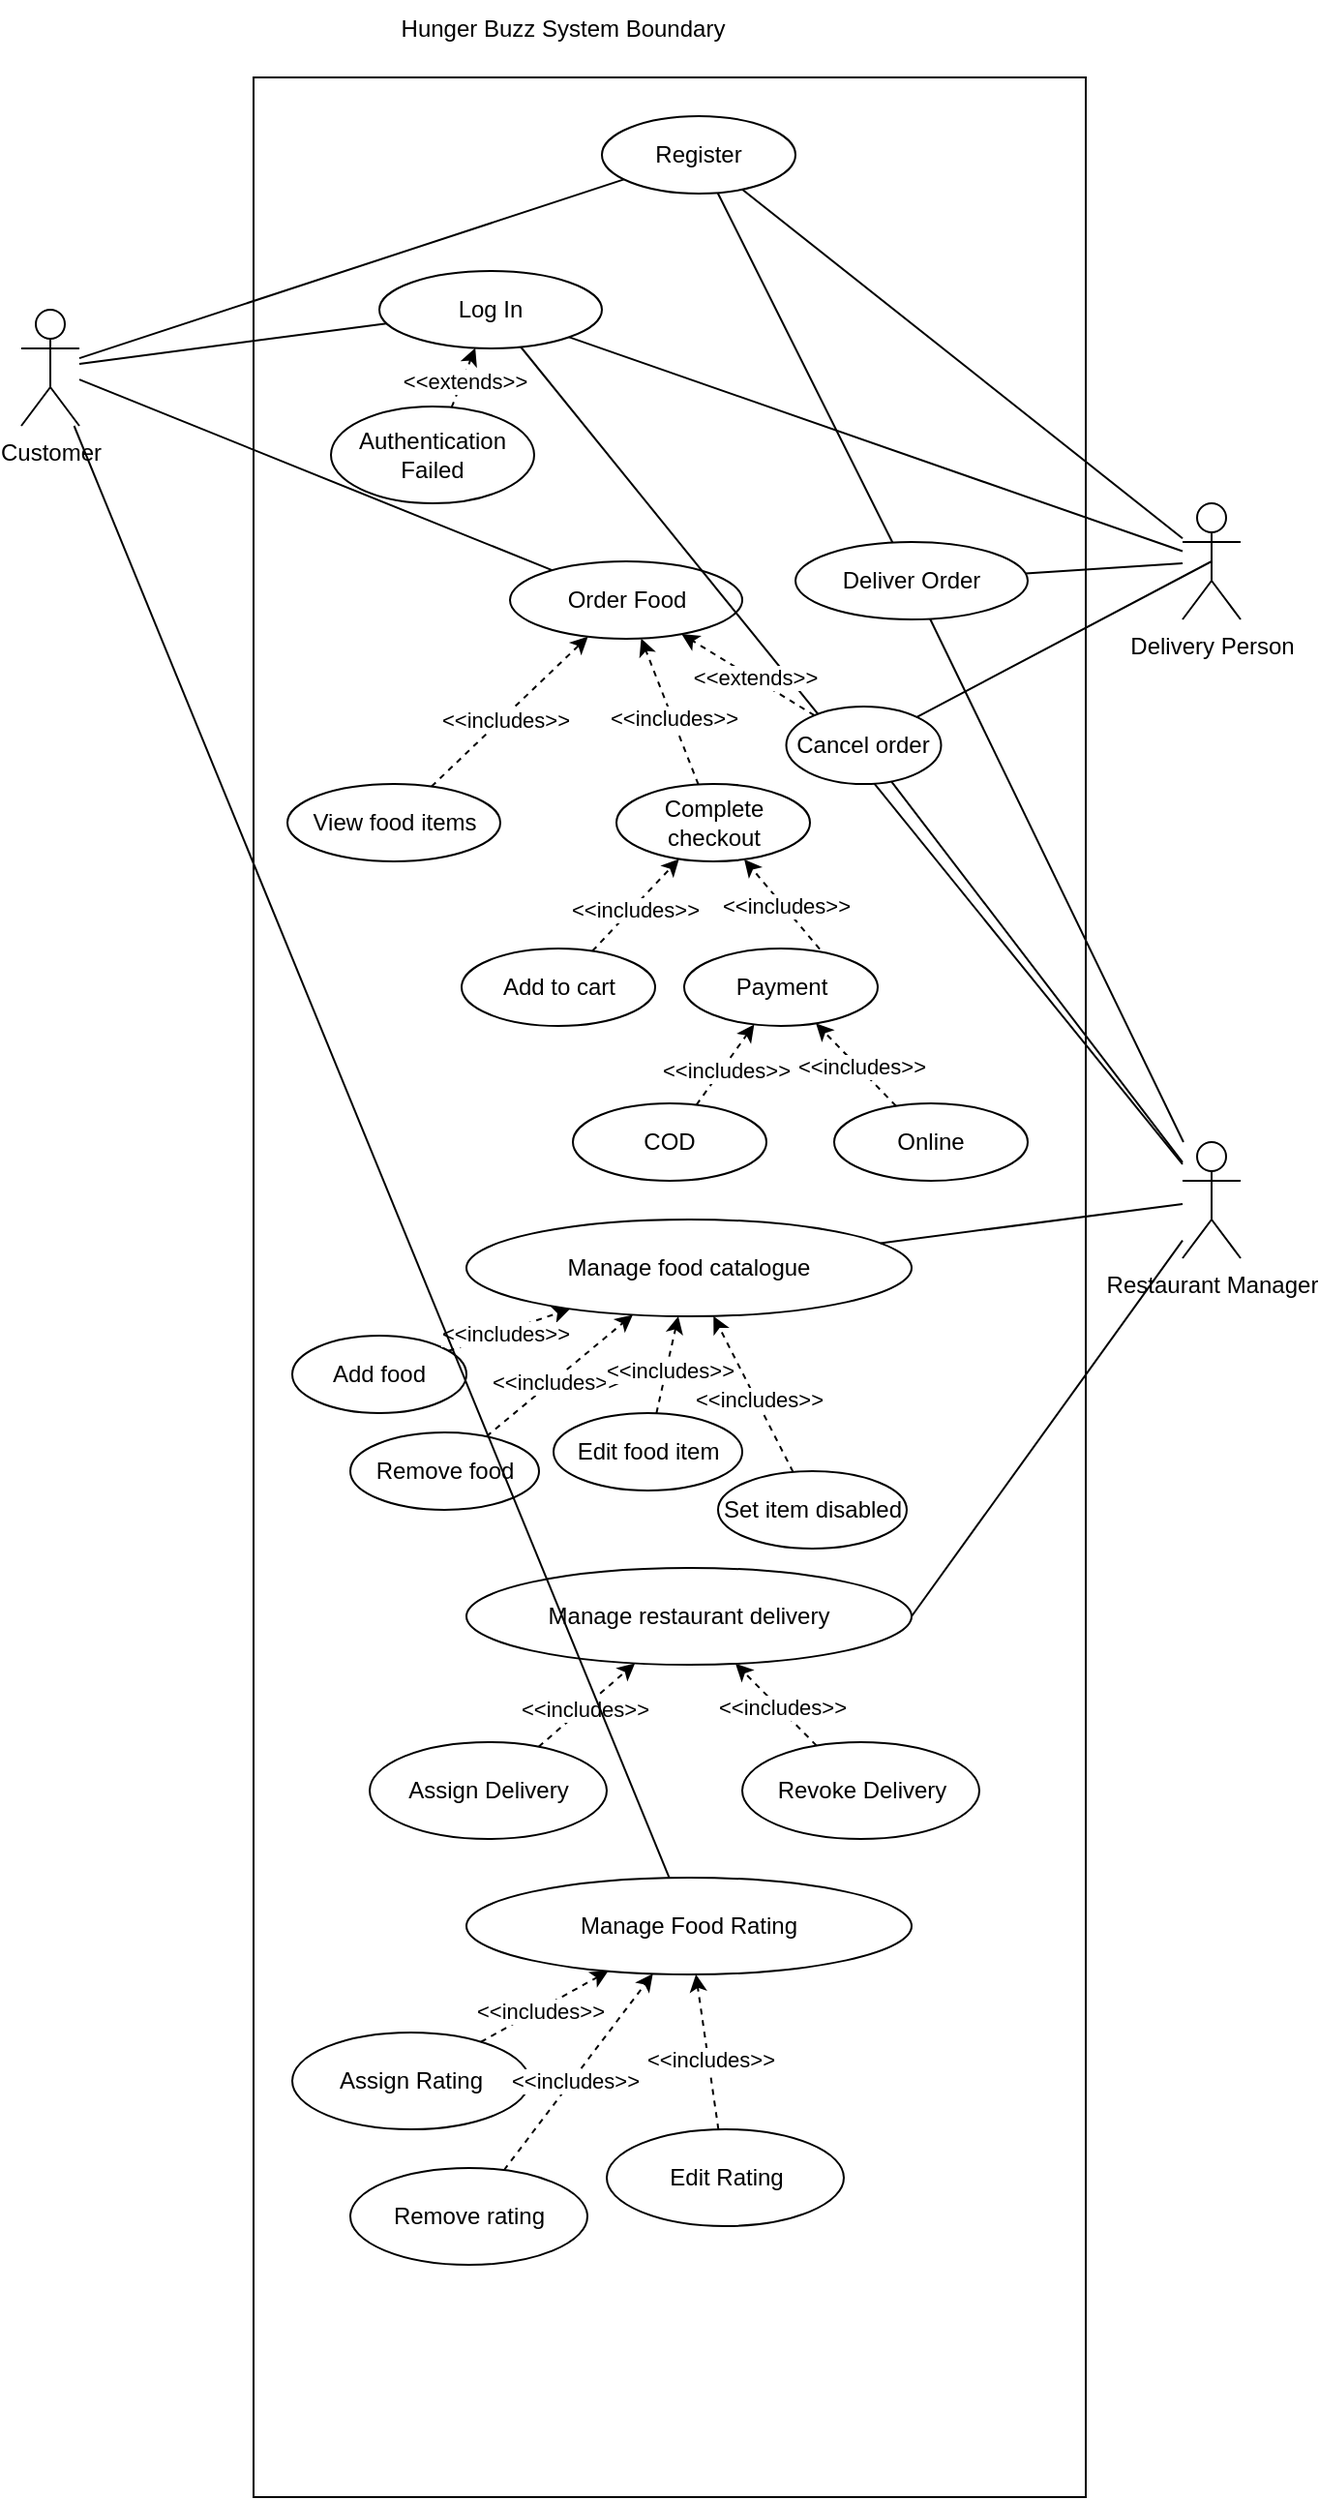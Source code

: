 <mxfile version="16.0.0" type="github">
  <diagram id="gfJE54MbZCFaA7mXv1D1" name="Page-1">
    <mxGraphModel dx="1038" dy="536" grid="1" gridSize="10" guides="1" tooltips="1" connect="1" arrows="1" fold="1" page="1" pageScale="1" pageWidth="850" pageHeight="1300" math="0" shadow="0">
      <root>
        <mxCell id="0" />
        <mxCell id="1" parent="0" />
        <mxCell id="oRzz4xYUQFuAO7DvcpDw-1" value="" style="rounded=0;whiteSpace=wrap;html=1;" parent="1" vertex="1">
          <mxGeometry x="200" y="40" width="430" height="1250" as="geometry" />
        </mxCell>
        <mxCell id="oRzz4xYUQFuAO7DvcpDw-2" value="Hunger Buzz System Boundary" style="text;html=1;strokeColor=none;fillColor=none;align=center;verticalAlign=middle;whiteSpace=wrap;rounded=0;" parent="1" vertex="1">
          <mxGeometry x="220" width="280" height="30" as="geometry" />
        </mxCell>
        <mxCell id="oRzz4xYUQFuAO7DvcpDw-3" value="Customer" style="shape=umlActor;verticalLabelPosition=bottom;verticalAlign=top;html=1;outlineConnect=0;" parent="1" vertex="1">
          <mxGeometry x="80" y="160" width="30" height="60" as="geometry" />
        </mxCell>
        <mxCell id="oRzz4xYUQFuAO7DvcpDw-4" value="Restaurant Manager" style="shape=umlActor;verticalLabelPosition=bottom;verticalAlign=top;html=1;outlineConnect=0;" parent="1" vertex="1">
          <mxGeometry x="680" y="590" width="30" height="60" as="geometry" />
        </mxCell>
        <mxCell id="oRzz4xYUQFuAO7DvcpDw-6" value="Log In" style="ellipse;whiteSpace=wrap;html=1;" parent="1" vertex="1">
          <mxGeometry x="265" y="140" width="115" height="40" as="geometry" />
        </mxCell>
        <mxCell id="oRzz4xYUQFuAO7DvcpDw-9" value="Delivery Person" style="shape=umlActor;verticalLabelPosition=bottom;verticalAlign=top;html=1;outlineConnect=0;" parent="1" vertex="1">
          <mxGeometry x="680" y="260" width="30" height="60" as="geometry" />
        </mxCell>
        <mxCell id="oRzz4xYUQFuAO7DvcpDw-11" value="" style="endArrow=classic;html=1;rounded=0;dashed=1;" parent="1" source="oRzz4xYUQFuAO7DvcpDw-12" target="oRzz4xYUQFuAO7DvcpDw-6" edge="1">
          <mxGeometry width="50" height="50" relative="1" as="geometry">
            <mxPoint x="560" y="280" as="sourcePoint" />
            <mxPoint x="610" y="230" as="targetPoint" />
          </mxGeometry>
        </mxCell>
        <mxCell id="oRzz4xYUQFuAO7DvcpDw-13" value="&amp;lt;&amp;lt;extends&amp;gt;&amp;gt;" style="edgeLabel;html=1;align=center;verticalAlign=middle;resizable=0;points=[];" parent="oRzz4xYUQFuAO7DvcpDw-11" vertex="1" connectable="0">
          <mxGeometry x="-0.081" y="-1" relative="1" as="geometry">
            <mxPoint as="offset" />
          </mxGeometry>
        </mxCell>
        <mxCell id="oRzz4xYUQFuAO7DvcpDw-12" value="Authentication Failed" style="ellipse;whiteSpace=wrap;html=1;" parent="1" vertex="1">
          <mxGeometry x="240" y="210" width="105" height="50" as="geometry" />
        </mxCell>
        <mxCell id="oRzz4xYUQFuAO7DvcpDw-14" value="Order Food" style="ellipse;whiteSpace=wrap;html=1;" parent="1" vertex="1">
          <mxGeometry x="332.5" y="290" width="120" height="40" as="geometry" />
        </mxCell>
        <mxCell id="oRzz4xYUQFuAO7DvcpDw-15" value="View food items" style="ellipse;whiteSpace=wrap;html=1;" parent="1" vertex="1">
          <mxGeometry x="217.5" y="405" width="110" height="40" as="geometry" />
        </mxCell>
        <mxCell id="oRzz4xYUQFuAO7DvcpDw-16" value="Complete checkout" style="ellipse;whiteSpace=wrap;html=1;" parent="1" vertex="1">
          <mxGeometry x="387.5" y="405" width="100" height="40" as="geometry" />
        </mxCell>
        <mxCell id="oRzz4xYUQFuAO7DvcpDw-18" value="" style="endArrow=classic;html=1;rounded=0;dashed=1;" parent="1" source="oRzz4xYUQFuAO7DvcpDw-15" target="oRzz4xYUQFuAO7DvcpDw-14" edge="1">
          <mxGeometry width="50" height="50" relative="1" as="geometry">
            <mxPoint x="424.026" y="231.599" as="sourcePoint" />
            <mxPoint x="390.726" y="189.724" as="targetPoint" />
          </mxGeometry>
        </mxCell>
        <mxCell id="oRzz4xYUQFuAO7DvcpDw-19" value="&amp;lt;&amp;lt;includes&amp;gt;&amp;gt;" style="edgeLabel;html=1;align=center;verticalAlign=middle;resizable=0;points=[];" parent="oRzz4xYUQFuAO7DvcpDw-18" vertex="1" connectable="0">
          <mxGeometry x="-0.081" y="-1" relative="1" as="geometry">
            <mxPoint as="offset" />
          </mxGeometry>
        </mxCell>
        <mxCell id="oRzz4xYUQFuAO7DvcpDw-20" value="" style="endArrow=classic;html=1;rounded=0;dashed=1;" parent="1" source="oRzz4xYUQFuAO7DvcpDw-16" target="oRzz4xYUQFuAO7DvcpDw-14" edge="1">
          <mxGeometry width="50" height="50" relative="1" as="geometry">
            <mxPoint x="300.185" y="310.089" as="sourcePoint" />
            <mxPoint x="309.678" y="274.921" as="targetPoint" />
          </mxGeometry>
        </mxCell>
        <mxCell id="oRzz4xYUQFuAO7DvcpDw-21" value="&amp;lt;&amp;lt;includes&amp;gt;&amp;gt;" style="edgeLabel;html=1;align=center;verticalAlign=middle;resizable=0;points=[];" parent="oRzz4xYUQFuAO7DvcpDw-20" vertex="1" connectable="0">
          <mxGeometry x="-0.081" y="-1" relative="1" as="geometry">
            <mxPoint as="offset" />
          </mxGeometry>
        </mxCell>
        <mxCell id="oRzz4xYUQFuAO7DvcpDw-22" value="" style="endArrow=none;html=1;rounded=0;" parent="1" source="oRzz4xYUQFuAO7DvcpDw-3" target="oRzz4xYUQFuAO7DvcpDw-6" edge="1">
          <mxGeometry width="50" height="50" relative="1" as="geometry">
            <mxPoint x="480" y="390" as="sourcePoint" />
            <mxPoint x="530" y="340" as="targetPoint" />
          </mxGeometry>
        </mxCell>
        <mxCell id="oRzz4xYUQFuAO7DvcpDw-23" value="" style="endArrow=none;html=1;rounded=0;" parent="1" source="oRzz4xYUQFuAO7DvcpDw-4" target="oRzz4xYUQFuAO7DvcpDw-6" edge="1">
          <mxGeometry width="50" height="50" relative="1" as="geometry">
            <mxPoint x="480" y="390" as="sourcePoint" />
            <mxPoint x="530" y="340" as="targetPoint" />
          </mxGeometry>
        </mxCell>
        <mxCell id="oRzz4xYUQFuAO7DvcpDw-24" value="" style="endArrow=none;html=1;rounded=0;" parent="1" source="oRzz4xYUQFuAO7DvcpDw-9" target="oRzz4xYUQFuAO7DvcpDw-6" edge="1">
          <mxGeometry width="50" height="50" relative="1" as="geometry">
            <mxPoint x="480" y="390" as="sourcePoint" />
            <mxPoint x="530" y="340" as="targetPoint" />
          </mxGeometry>
        </mxCell>
        <mxCell id="oRzz4xYUQFuAO7DvcpDw-25" value="" style="endArrow=none;html=1;rounded=0;" parent="1" source="oRzz4xYUQFuAO7DvcpDw-3" target="oRzz4xYUQFuAO7DvcpDw-14" edge="1">
          <mxGeometry width="50" height="50" relative="1" as="geometry">
            <mxPoint x="480" y="390" as="sourcePoint" />
            <mxPoint x="530" y="340" as="targetPoint" />
          </mxGeometry>
        </mxCell>
        <mxCell id="oRzz4xYUQFuAO7DvcpDw-26" value="Add to cart" style="ellipse;whiteSpace=wrap;html=1;" parent="1" vertex="1">
          <mxGeometry x="307.5" y="490" width="100" height="40" as="geometry" />
        </mxCell>
        <mxCell id="oRzz4xYUQFuAO7DvcpDw-27" value="Payment" style="ellipse;whiteSpace=wrap;html=1;" parent="1" vertex="1">
          <mxGeometry x="422.5" y="490" width="100" height="40" as="geometry" />
        </mxCell>
        <mxCell id="oRzz4xYUQFuAO7DvcpDw-28" value="" style="endArrow=classic;html=1;rounded=0;dashed=1;" parent="1" source="oRzz4xYUQFuAO7DvcpDw-26" target="oRzz4xYUQFuAO7DvcpDw-16" edge="1">
          <mxGeometry width="50" height="50" relative="1" as="geometry">
            <mxPoint x="437.282" y="396.298" as="sourcePoint" />
            <mxPoint x="392.852" y="349.094" as="targetPoint" />
          </mxGeometry>
        </mxCell>
        <mxCell id="oRzz4xYUQFuAO7DvcpDw-29" value="&amp;lt;&amp;lt;includes&amp;gt;&amp;gt;" style="edgeLabel;html=1;align=center;verticalAlign=middle;resizable=0;points=[];" parent="oRzz4xYUQFuAO7DvcpDw-28" vertex="1" connectable="0">
          <mxGeometry x="-0.081" y="-1" relative="1" as="geometry">
            <mxPoint as="offset" />
          </mxGeometry>
        </mxCell>
        <mxCell id="oRzz4xYUQFuAO7DvcpDw-30" value="" style="endArrow=classic;html=1;rounded=0;dashed=1;exitX=0.7;exitY=0.007;exitDx=0;exitDy=0;exitPerimeter=0;" parent="1" source="oRzz4xYUQFuAO7DvcpDw-27" target="oRzz4xYUQFuAO7DvcpDw-16" edge="1">
          <mxGeometry width="50" height="50" relative="1" as="geometry">
            <mxPoint x="392.556" y="481.273" as="sourcePoint" />
            <mxPoint x="437.486" y="433.733" as="targetPoint" />
          </mxGeometry>
        </mxCell>
        <mxCell id="oRzz4xYUQFuAO7DvcpDw-31" value="&amp;lt;&amp;lt;includes&amp;gt;&amp;gt;" style="edgeLabel;html=1;align=center;verticalAlign=middle;resizable=0;points=[];" parent="oRzz4xYUQFuAO7DvcpDw-30" vertex="1" connectable="0">
          <mxGeometry x="-0.081" y="-1" relative="1" as="geometry">
            <mxPoint as="offset" />
          </mxGeometry>
        </mxCell>
        <mxCell id="oRzz4xYUQFuAO7DvcpDw-32" value="Cancel order" style="ellipse;whiteSpace=wrap;html=1;" parent="1" vertex="1">
          <mxGeometry x="475.25" y="365" width="80" height="40" as="geometry" />
        </mxCell>
        <mxCell id="oRzz4xYUQFuAO7DvcpDw-33" value="" style="endArrow=classic;html=1;rounded=0;dashed=1;" parent="1" source="oRzz4xYUQFuAO7DvcpDw-32" target="oRzz4xYUQFuAO7DvcpDw-14" edge="1">
          <mxGeometry width="50" height="50" relative="1" as="geometry">
            <mxPoint x="329.823" y="231.4" as="sourcePoint" />
            <mxPoint x="360.536" y="189.767" as="targetPoint" />
          </mxGeometry>
        </mxCell>
        <mxCell id="oRzz4xYUQFuAO7DvcpDw-34" value="&amp;lt;&amp;lt;extends&amp;gt;&amp;gt;" style="edgeLabel;html=1;align=center;verticalAlign=middle;resizable=0;points=[];" parent="oRzz4xYUQFuAO7DvcpDw-33" vertex="1" connectable="0">
          <mxGeometry x="-0.081" y="-1" relative="1" as="geometry">
            <mxPoint as="offset" />
          </mxGeometry>
        </mxCell>
        <mxCell id="oRzz4xYUQFuAO7DvcpDw-35" value="" style="endArrow=none;html=1;rounded=0;entryX=0.5;entryY=0.5;entryDx=0;entryDy=0;entryPerimeter=0;" parent="1" source="oRzz4xYUQFuAO7DvcpDw-32" target="oRzz4xYUQFuAO7DvcpDw-9" edge="1">
          <mxGeometry width="50" height="50" relative="1" as="geometry">
            <mxPoint x="480" y="390" as="sourcePoint" />
            <mxPoint x="530" y="340" as="targetPoint" />
          </mxGeometry>
        </mxCell>
        <mxCell id="oRzz4xYUQFuAO7DvcpDw-36" value="" style="endArrow=none;html=1;rounded=0;" parent="1" source="oRzz4xYUQFuAO7DvcpDw-32" target="oRzz4xYUQFuAO7DvcpDw-4" edge="1">
          <mxGeometry width="50" height="50" relative="1" as="geometry">
            <mxPoint x="480" y="390" as="sourcePoint" />
            <mxPoint x="530" y="340" as="targetPoint" />
          </mxGeometry>
        </mxCell>
        <mxCell id="oRzz4xYUQFuAO7DvcpDw-37" value="Manage food catalogue" style="ellipse;whiteSpace=wrap;html=1;" parent="1" vertex="1">
          <mxGeometry x="310" y="630" width="230" height="50" as="geometry" />
        </mxCell>
        <mxCell id="oRzz4xYUQFuAO7DvcpDw-38" value="Manage restaurant delivery" style="ellipse;whiteSpace=wrap;html=1;" parent="1" vertex="1">
          <mxGeometry x="310" y="810" width="230" height="50" as="geometry" />
        </mxCell>
        <mxCell id="oRzz4xYUQFuAO7DvcpDw-39" value="Add food" style="ellipse;whiteSpace=wrap;html=1;" parent="1" vertex="1">
          <mxGeometry x="220" y="690" width="90" height="40" as="geometry" />
        </mxCell>
        <mxCell id="oRzz4xYUQFuAO7DvcpDw-40" value="Remove food" style="ellipse;whiteSpace=wrap;html=1;" parent="1" vertex="1">
          <mxGeometry x="250" y="740" width="97.5" height="40" as="geometry" />
        </mxCell>
        <mxCell id="oRzz4xYUQFuAO7DvcpDw-41" value="Edit food item" style="ellipse;whiteSpace=wrap;html=1;" parent="1" vertex="1">
          <mxGeometry x="355" y="730" width="97.5" height="40" as="geometry" />
        </mxCell>
        <mxCell id="oRzz4xYUQFuAO7DvcpDw-42" value="Set item disabled" style="ellipse;whiteSpace=wrap;html=1;" parent="1" vertex="1">
          <mxGeometry x="440" y="760" width="97.5" height="40" as="geometry" />
        </mxCell>
        <mxCell id="oRzz4xYUQFuAO7DvcpDw-43" value="" style="endArrow=classic;html=1;rounded=0;dashed=1;" parent="1" source="oRzz4xYUQFuAO7DvcpDw-39" target="oRzz4xYUQFuAO7DvcpDw-37" edge="1">
          <mxGeometry width="50" height="50" relative="1" as="geometry">
            <mxPoint x="385.056" y="501.273" as="sourcePoint" />
            <mxPoint x="429.852" y="453.713" as="targetPoint" />
          </mxGeometry>
        </mxCell>
        <mxCell id="oRzz4xYUQFuAO7DvcpDw-44" value="&amp;lt;&amp;lt;includes&amp;gt;&amp;gt;" style="edgeLabel;html=1;align=center;verticalAlign=middle;resizable=0;points=[];" parent="oRzz4xYUQFuAO7DvcpDw-43" vertex="1" connectable="0">
          <mxGeometry x="-0.081" y="-1" relative="1" as="geometry">
            <mxPoint as="offset" />
          </mxGeometry>
        </mxCell>
        <mxCell id="oRzz4xYUQFuAO7DvcpDw-45" value="" style="endArrow=classic;html=1;rounded=0;dashed=1;" parent="1" source="oRzz4xYUQFuAO7DvcpDw-40" target="oRzz4xYUQFuAO7DvcpDw-37" edge="1">
          <mxGeometry width="50" height="50" relative="1" as="geometry">
            <mxPoint x="293.074" y="684.369" as="sourcePoint" />
            <mxPoint x="393.183" y="628.289" as="targetPoint" />
          </mxGeometry>
        </mxCell>
        <mxCell id="oRzz4xYUQFuAO7DvcpDw-46" value="&amp;lt;&amp;lt;includes&amp;gt;&amp;gt;" style="edgeLabel;html=1;align=center;verticalAlign=middle;resizable=0;points=[];" parent="oRzz4xYUQFuAO7DvcpDw-45" vertex="1" connectable="0">
          <mxGeometry x="-0.081" y="-1" relative="1" as="geometry">
            <mxPoint as="offset" />
          </mxGeometry>
        </mxCell>
        <mxCell id="oRzz4xYUQFuAO7DvcpDw-47" value="" style="endArrow=classic;html=1;rounded=0;dashed=1;" parent="1" source="oRzz4xYUQFuAO7DvcpDw-41" target="oRzz4xYUQFuAO7DvcpDw-37" edge="1">
          <mxGeometry width="50" height="50" relative="1" as="geometry">
            <mxPoint x="380.109" y="680.825" as="sourcePoint" />
            <mxPoint x="417.153" y="629.697" as="targetPoint" />
          </mxGeometry>
        </mxCell>
        <mxCell id="oRzz4xYUQFuAO7DvcpDw-48" value="&amp;lt;&amp;lt;includes&amp;gt;&amp;gt;" style="edgeLabel;html=1;align=center;verticalAlign=middle;resizable=0;points=[];" parent="oRzz4xYUQFuAO7DvcpDw-47" vertex="1" connectable="0">
          <mxGeometry x="-0.081" y="-1" relative="1" as="geometry">
            <mxPoint as="offset" />
          </mxGeometry>
        </mxCell>
        <mxCell id="oRzz4xYUQFuAO7DvcpDw-49" value="" style="endArrow=classic;html=1;rounded=0;dashed=1;" parent="1" source="oRzz4xYUQFuAO7DvcpDw-42" target="oRzz4xYUQFuAO7DvcpDw-37" edge="1">
          <mxGeometry width="50" height="50" relative="1" as="geometry">
            <mxPoint x="465.741" y="680.272" as="sourcePoint" />
            <mxPoint x="445.179" y="629.902" as="targetPoint" />
          </mxGeometry>
        </mxCell>
        <mxCell id="oRzz4xYUQFuAO7DvcpDw-50" value="&amp;lt;&amp;lt;includes&amp;gt;&amp;gt;" style="edgeLabel;html=1;align=center;verticalAlign=middle;resizable=0;points=[];" parent="oRzz4xYUQFuAO7DvcpDw-49" vertex="1" connectable="0">
          <mxGeometry x="-0.081" y="-1" relative="1" as="geometry">
            <mxPoint as="offset" />
          </mxGeometry>
        </mxCell>
        <mxCell id="oRzz4xYUQFuAO7DvcpDw-51" value="Assign Delivery" style="ellipse;whiteSpace=wrap;html=1;" parent="1" vertex="1">
          <mxGeometry x="260" y="900" width="122.5" height="50" as="geometry" />
        </mxCell>
        <mxCell id="oRzz4xYUQFuAO7DvcpDw-52" value="Revoke Delivery" style="ellipse;whiteSpace=wrap;html=1;" parent="1" vertex="1">
          <mxGeometry x="452.5" y="900" width="122.5" height="50" as="geometry" />
        </mxCell>
        <mxCell id="oRzz4xYUQFuAO7DvcpDw-54" value="Manage Food Rating" style="ellipse;whiteSpace=wrap;html=1;" parent="1" vertex="1">
          <mxGeometry x="310" y="970" width="230" height="50" as="geometry" />
        </mxCell>
        <mxCell id="oRzz4xYUQFuAO7DvcpDw-55" value="" style="endArrow=classic;html=1;rounded=0;dashed=1;" parent="1" source="oRzz4xYUQFuAO7DvcpDw-51" target="oRzz4xYUQFuAO7DvcpDw-38" edge="1">
          <mxGeometry width="50" height="50" relative="1" as="geometry">
            <mxPoint x="293.111" y="684.383" as="sourcePoint" />
            <mxPoint x="393.094" y="628.281" as="targetPoint" />
          </mxGeometry>
        </mxCell>
        <mxCell id="oRzz4xYUQFuAO7DvcpDw-56" value="&amp;lt;&amp;lt;includes&amp;gt;&amp;gt;" style="edgeLabel;html=1;align=center;verticalAlign=middle;resizable=0;points=[];" parent="oRzz4xYUQFuAO7DvcpDw-55" vertex="1" connectable="0">
          <mxGeometry x="-0.081" y="-1" relative="1" as="geometry">
            <mxPoint as="offset" />
          </mxGeometry>
        </mxCell>
        <mxCell id="oRzz4xYUQFuAO7DvcpDw-57" value="" style="endArrow=classic;html=1;rounded=0;dashed=1;" parent="1" source="oRzz4xYUQFuAO7DvcpDw-52" target="oRzz4xYUQFuAO7DvcpDw-38" edge="1">
          <mxGeometry width="50" height="50" relative="1" as="geometry">
            <mxPoint x="388.278" y="840.986" as="sourcePoint" />
            <mxPoint x="417.445" y="799.707" as="targetPoint" />
          </mxGeometry>
        </mxCell>
        <mxCell id="oRzz4xYUQFuAO7DvcpDw-58" value="&amp;lt;&amp;lt;includes&amp;gt;&amp;gt;" style="edgeLabel;html=1;align=center;verticalAlign=middle;resizable=0;points=[];" parent="oRzz4xYUQFuAO7DvcpDw-57" vertex="1" connectable="0">
          <mxGeometry x="-0.081" y="-1" relative="1" as="geometry">
            <mxPoint as="offset" />
          </mxGeometry>
        </mxCell>
        <mxCell id="oRzz4xYUQFuAO7DvcpDw-59" value="Assign Rating" style="ellipse;whiteSpace=wrap;html=1;" parent="1" vertex="1">
          <mxGeometry x="220" y="1050" width="122.5" height="50" as="geometry" />
        </mxCell>
        <mxCell id="oRzz4xYUQFuAO7DvcpDw-60" value="Remove rating" style="ellipse;whiteSpace=wrap;html=1;" parent="1" vertex="1">
          <mxGeometry x="250" y="1120" width="122.5" height="50" as="geometry" />
        </mxCell>
        <mxCell id="oRzz4xYUQFuAO7DvcpDw-61" value="COD" style="ellipse;whiteSpace=wrap;html=1;" parent="1" vertex="1">
          <mxGeometry x="365" y="570" width="100" height="40" as="geometry" />
        </mxCell>
        <mxCell id="oRzz4xYUQFuAO7DvcpDw-62" value="Online" style="ellipse;whiteSpace=wrap;html=1;" parent="1" vertex="1">
          <mxGeometry x="500" y="570" width="100" height="40" as="geometry" />
        </mxCell>
        <mxCell id="oRzz4xYUQFuAO7DvcpDw-63" value="" style="endArrow=classic;html=1;rounded=0;dashed=1;" parent="1" source="oRzz4xYUQFuAO7DvcpDw-62" target="oRzz4xYUQFuAO7DvcpDw-27" edge="1">
          <mxGeometry width="50" height="50" relative="1" as="geometry">
            <mxPoint x="502.5" y="500.28" as="sourcePoint" />
            <mxPoint x="463.53" y="453.944" as="targetPoint" />
          </mxGeometry>
        </mxCell>
        <mxCell id="oRzz4xYUQFuAO7DvcpDw-64" value="&amp;lt;&amp;lt;includes&amp;gt;&amp;gt;" style="edgeLabel;html=1;align=center;verticalAlign=middle;resizable=0;points=[];" parent="oRzz4xYUQFuAO7DvcpDw-63" vertex="1" connectable="0">
          <mxGeometry x="-0.081" y="-1" relative="1" as="geometry">
            <mxPoint as="offset" />
          </mxGeometry>
        </mxCell>
        <mxCell id="oRzz4xYUQFuAO7DvcpDw-65" value="" style="endArrow=classic;html=1;rounded=0;dashed=1;" parent="1" source="oRzz4xYUQFuAO7DvcpDw-61" target="oRzz4xYUQFuAO7DvcpDw-27" edge="1">
          <mxGeometry width="50" height="50" relative="1" as="geometry">
            <mxPoint x="541.872" y="581.361" as="sourcePoint" />
            <mxPoint x="500.566" y="538.649" as="targetPoint" />
          </mxGeometry>
        </mxCell>
        <mxCell id="oRzz4xYUQFuAO7DvcpDw-66" value="&amp;lt;&amp;lt;includes&amp;gt;&amp;gt;" style="edgeLabel;html=1;align=center;verticalAlign=middle;resizable=0;points=[];" parent="oRzz4xYUQFuAO7DvcpDw-65" vertex="1" connectable="0">
          <mxGeometry x="-0.081" y="-1" relative="1" as="geometry">
            <mxPoint as="offset" />
          </mxGeometry>
        </mxCell>
        <mxCell id="oRzz4xYUQFuAO7DvcpDw-69" value="" style="endArrow=none;html=1;rounded=0;" parent="1" source="oRzz4xYUQFuAO7DvcpDw-37" target="oRzz4xYUQFuAO7DvcpDw-4" edge="1">
          <mxGeometry width="50" height="50" relative="1" as="geometry">
            <mxPoint x="440" y="700" as="sourcePoint" />
            <mxPoint x="480" y="650" as="targetPoint" />
          </mxGeometry>
        </mxCell>
        <mxCell id="oRzz4xYUQFuAO7DvcpDw-70" value="" style="endArrow=none;html=1;rounded=0;exitX=1;exitY=0.5;exitDx=0;exitDy=0;" parent="1" source="oRzz4xYUQFuAO7DvcpDw-38" target="oRzz4xYUQFuAO7DvcpDw-4" edge="1">
          <mxGeometry width="50" height="50" relative="1" as="geometry">
            <mxPoint x="500" y="820" as="sourcePoint" />
            <mxPoint x="550" y="770" as="targetPoint" />
          </mxGeometry>
        </mxCell>
        <mxCell id="oRzz4xYUQFuAO7DvcpDw-78" value="" style="endArrow=classic;html=1;rounded=0;dashed=1;" parent="1" source="oRzz4xYUQFuAO7DvcpDw-59" target="oRzz4xYUQFuAO7DvcpDw-54" edge="1">
          <mxGeometry width="50" height="50" relative="1" as="geometry">
            <mxPoint x="357.484" y="912.409" as="sourcePoint" />
            <mxPoint x="407.041" y="869.25" as="targetPoint" />
          </mxGeometry>
        </mxCell>
        <mxCell id="oRzz4xYUQFuAO7DvcpDw-79" value="&amp;lt;&amp;lt;includes&amp;gt;&amp;gt;" style="edgeLabel;html=1;align=center;verticalAlign=middle;resizable=0;points=[];" parent="oRzz4xYUQFuAO7DvcpDw-78" vertex="1" connectable="0">
          <mxGeometry x="-0.081" y="-1" relative="1" as="geometry">
            <mxPoint as="offset" />
          </mxGeometry>
        </mxCell>
        <mxCell id="oRzz4xYUQFuAO7DvcpDw-80" value="" style="endArrow=none;html=1;rounded=0;" parent="1" source="oRzz4xYUQFuAO7DvcpDw-54" target="oRzz4xYUQFuAO7DvcpDw-3" edge="1">
          <mxGeometry width="50" height="50" relative="1" as="geometry">
            <mxPoint x="310" y="1055" as="sourcePoint" />
            <mxPoint x="150" y="270" as="targetPoint" />
          </mxGeometry>
        </mxCell>
        <mxCell id="oRzz4xYUQFuAO7DvcpDw-81" value="" style="endArrow=classic;html=1;rounded=0;dashed=1;" parent="1" source="oRzz4xYUQFuAO7DvcpDw-60" target="oRzz4xYUQFuAO7DvcpDw-54" edge="1">
          <mxGeometry width="50" height="50" relative="1" as="geometry">
            <mxPoint x="327.475" y="1124.841" as="sourcePoint" />
            <mxPoint x="393.245" y="1088.294" as="targetPoint" />
          </mxGeometry>
        </mxCell>
        <mxCell id="oRzz4xYUQFuAO7DvcpDw-82" value="&amp;lt;&amp;lt;includes&amp;gt;&amp;gt;" style="edgeLabel;html=1;align=center;verticalAlign=middle;resizable=0;points=[];" parent="oRzz4xYUQFuAO7DvcpDw-81" vertex="1" connectable="0">
          <mxGeometry x="-0.081" y="-1" relative="1" as="geometry">
            <mxPoint as="offset" />
          </mxGeometry>
        </mxCell>
        <mxCell id="oRzz4xYUQFuAO7DvcpDw-83" value="Edit Rating" style="ellipse;whiteSpace=wrap;html=1;" parent="1" vertex="1">
          <mxGeometry x="382.5" y="1100" width="122.5" height="50" as="geometry" />
        </mxCell>
        <mxCell id="oRzz4xYUQFuAO7DvcpDw-85" value="" style="endArrow=classic;html=1;rounded=0;dashed=1;" parent="1" source="oRzz4xYUQFuAO7DvcpDw-83" target="oRzz4xYUQFuAO7DvcpDw-54" edge="1">
          <mxGeometry width="50" height="50" relative="1" as="geometry">
            <mxPoint x="339.338" y="1191.115" as="sourcePoint" />
            <mxPoint x="416.324" y="1089.668" as="targetPoint" />
          </mxGeometry>
        </mxCell>
        <mxCell id="oRzz4xYUQFuAO7DvcpDw-86" value="&amp;lt;&amp;lt;includes&amp;gt;&amp;gt;" style="edgeLabel;html=1;align=center;verticalAlign=middle;resizable=0;points=[];" parent="oRzz4xYUQFuAO7DvcpDw-85" vertex="1" connectable="0">
          <mxGeometry x="-0.081" y="-1" relative="1" as="geometry">
            <mxPoint as="offset" />
          </mxGeometry>
        </mxCell>
        <mxCell id="oRzz4xYUQFuAO7DvcpDw-88" value="Register" style="ellipse;whiteSpace=wrap;html=1;" parent="1" vertex="1">
          <mxGeometry x="380" y="60" width="100" height="40" as="geometry" />
        </mxCell>
        <mxCell id="oRzz4xYUQFuAO7DvcpDw-89" value="" style="endArrow=none;html=1;rounded=0;" parent="1" source="oRzz4xYUQFuAO7DvcpDw-3" target="oRzz4xYUQFuAO7DvcpDw-88" edge="1">
          <mxGeometry width="50" height="50" relative="1" as="geometry">
            <mxPoint x="570" y="290" as="sourcePoint" />
            <mxPoint x="620" y="240" as="targetPoint" />
          </mxGeometry>
        </mxCell>
        <mxCell id="oRzz4xYUQFuAO7DvcpDw-90" value="" style="endArrow=none;html=1;rounded=0;" parent="1" source="oRzz4xYUQFuAO7DvcpDw-9" target="oRzz4xYUQFuAO7DvcpDw-88" edge="1">
          <mxGeometry width="50" height="50" relative="1" as="geometry">
            <mxPoint x="120" y="195.072" as="sourcePoint" />
            <mxPoint x="401.291" y="102.659" as="targetPoint" />
          </mxGeometry>
        </mxCell>
        <mxCell id="oRzz4xYUQFuAO7DvcpDw-91" value="" style="endArrow=none;html=1;rounded=0;startArrow=none;" parent="1" source="9DjZsKs3_KfNfSnAcR_N-1" target="oRzz4xYUQFuAO7DvcpDw-88" edge="1">
          <mxGeometry width="50" height="50" relative="1" as="geometry">
            <mxPoint x="690" y="470" as="sourcePoint" />
            <mxPoint x="462.522" y="107.856" as="targetPoint" />
          </mxGeometry>
        </mxCell>
        <mxCell id="9DjZsKs3_KfNfSnAcR_N-1" value="Deliver Order" style="ellipse;whiteSpace=wrap;html=1;" vertex="1" parent="1">
          <mxGeometry x="480" y="280" width="120" height="40" as="geometry" />
        </mxCell>
        <mxCell id="9DjZsKs3_KfNfSnAcR_N-2" value="" style="endArrow=none;html=1;rounded=0;" edge="1" parent="1" source="oRzz4xYUQFuAO7DvcpDw-4" target="9DjZsKs3_KfNfSnAcR_N-1">
          <mxGeometry width="50" height="50" relative="1" as="geometry">
            <mxPoint x="680.278" y="590" as="sourcePoint" />
            <mxPoint x="439.631" y="99.625" as="targetPoint" />
          </mxGeometry>
        </mxCell>
        <mxCell id="9DjZsKs3_KfNfSnAcR_N-3" value="" style="endArrow=none;html=1;rounded=0;" edge="1" parent="1" source="oRzz4xYUQFuAO7DvcpDw-9" target="9DjZsKs3_KfNfSnAcR_N-1">
          <mxGeometry width="50" height="50" relative="1" as="geometry">
            <mxPoint x="690" y="294.766" as="sourcePoint" />
            <mxPoint x="373.063" y="184.175" as="targetPoint" />
          </mxGeometry>
        </mxCell>
      </root>
    </mxGraphModel>
  </diagram>
</mxfile>
